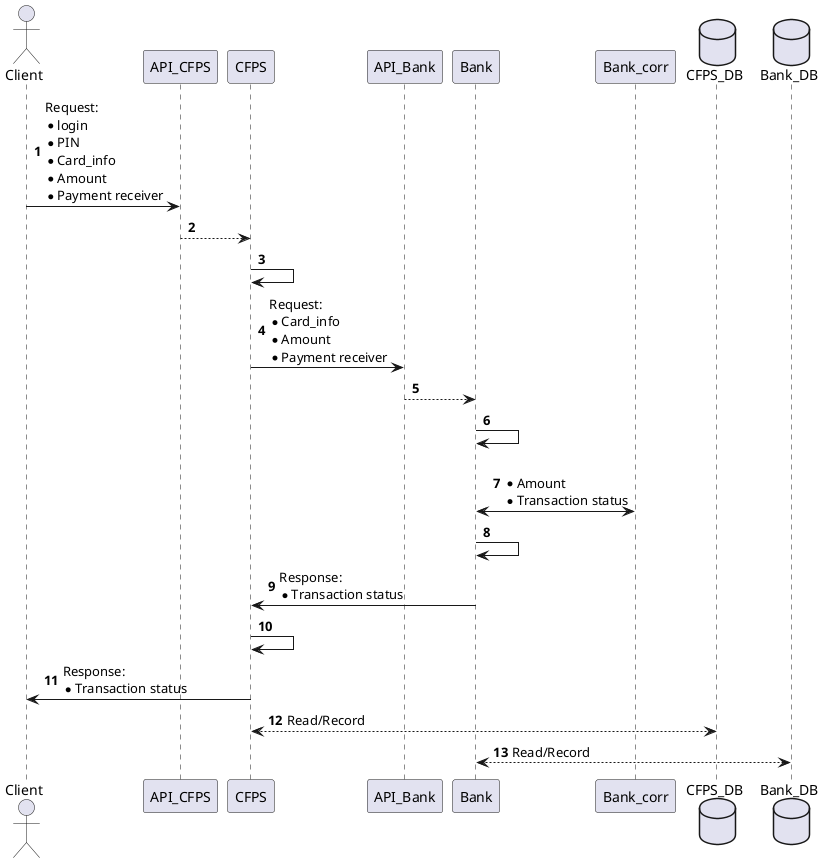 @startuml


autonumber
actor Client as cl
participant API_CFPS as api1
participant CFPS
participant API_Bank as api2
participant Bank
participant Bank_corr as cor
database CFPS_DB as db1
database Bank_DB as db2




cl -> api1: Request: \n*login \n*PIN \n*Card_info \n*Amount \n*Payment receiver
api1 --> CFPS:
CFPS->CFPS
CFPS -> api2: Request: \n*Card_info \n*Amount \n*Payment receiver
api2 --> Bank:
Bank->Bank
cor<->Bank: \n*Amount \n*Transaction status
Bank->Bank
Bank->CFPS:Response: \n*Transaction status
CFPS->CFPS
CFPS->cl:Response: \n*Transaction status
CFPS<-->db1:Read/Record
Bank<-->db2:Read/Record
@enduml